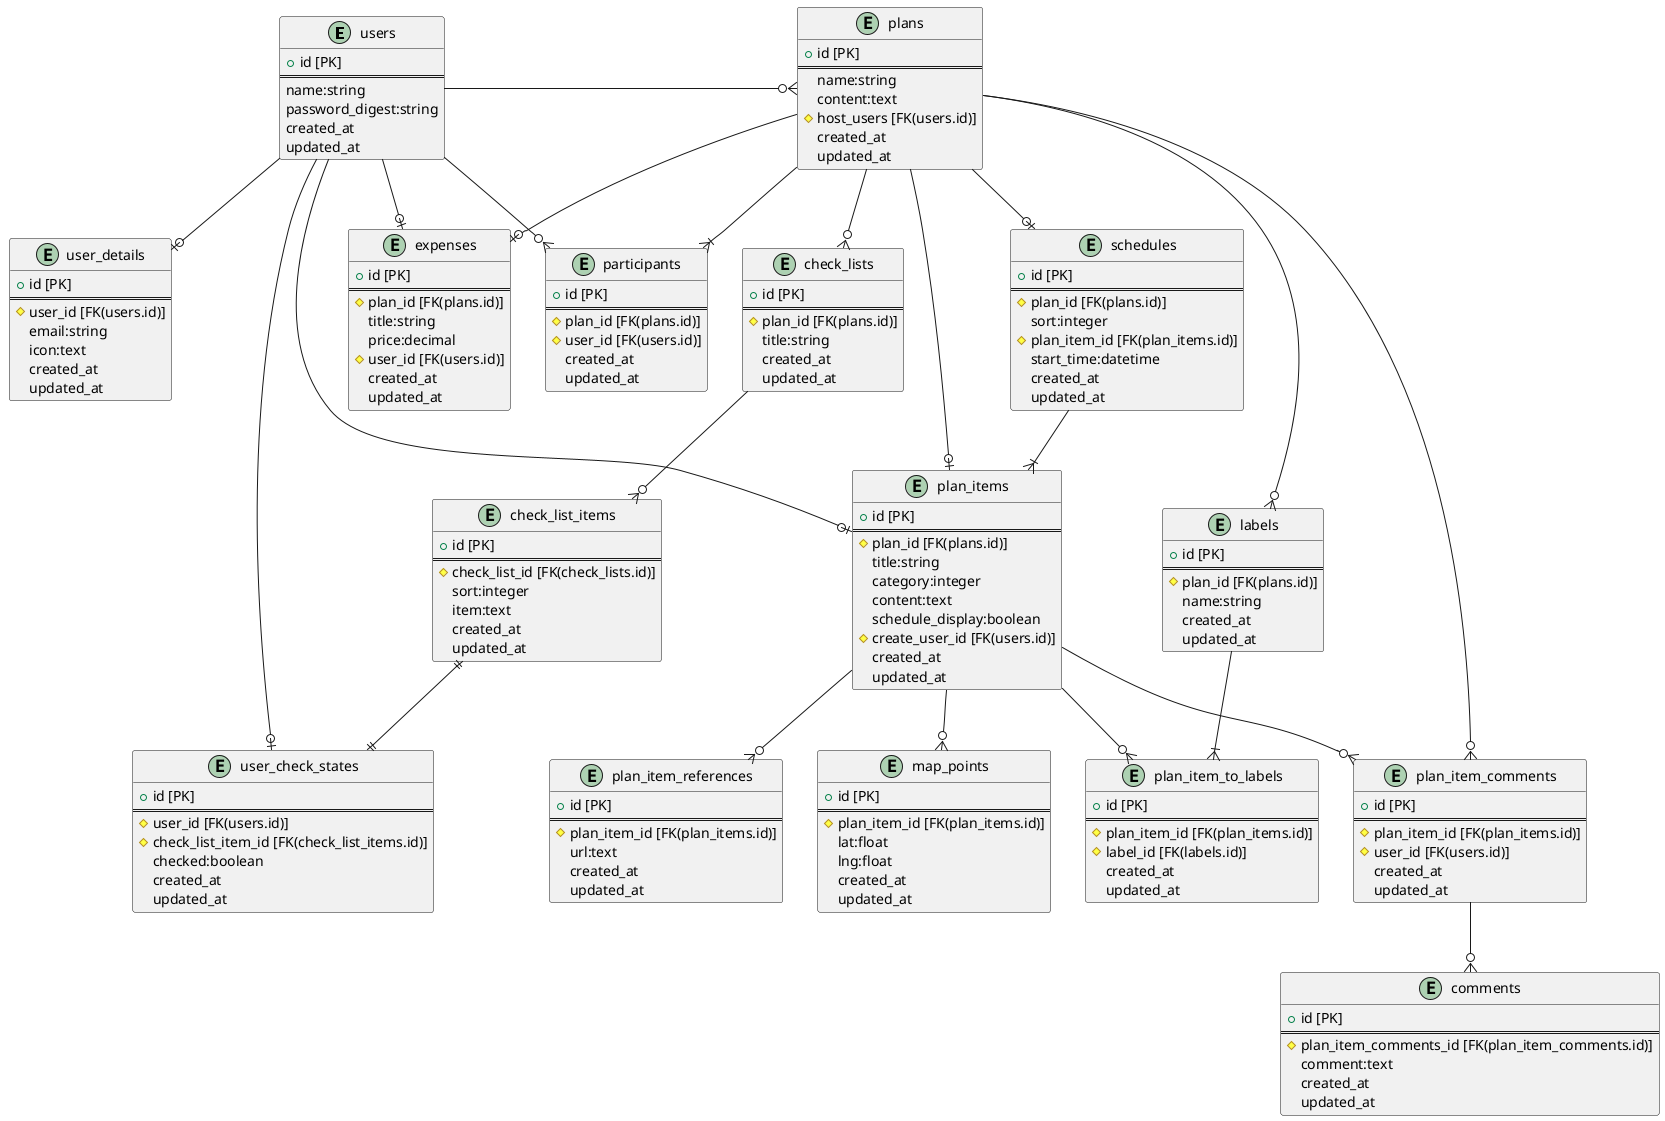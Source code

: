 @startuml EntityRelationship
entity "users" {
    + id [PK]
    ==
    name:string
    password_digest:string
    created_at
    updated_at
}

entity "user_details" {
    + id [PK]
    ==
    # user_id [FK(users.id)]
    email:string
    icon:text
    created_at
    updated_at
}

entity "participants" {
    + id [PK]
    ==
    # plan_id [FK(plans.id)]
    # user_id [FK(users.id)]
    created_at
    updated_at
}

entity "plans" {
    + id [PK]
    ==
    name:string
    content:text
    # host_users [FK(users.id)]
    created_at
    updated_at
}

entity "schedules" {
    + id [PK]
    ==
    # plan_id [FK(plans.id)]
    sort:integer
    # plan_item_id [FK(plan_items.id)]
    start_time:datetime
    created_at
    updated_at
}


entity "plan_items" {
    + id [PK]
    ==
    # plan_id [FK(plans.id)]
    title:string
    category:integer
    content:text
    schedule_display:boolean
    # create_user_id [FK(users.id)]
    created_at
    updated_at
}

entity "labels" {
    + id [PK]
    ==
    # plan_id [FK(plans.id)]
    name:string
    created_at
    updated_at
}

entity "plan_item_to_labels" {
    + id [PK]
    ==
    # plan_item_id [FK(plan_items.id)]
    # label_id [FK(labels.id)]
    created_at
    updated_at
}

entity "plan_item_references" {
    + id [PK]
    ==
    # plan_item_id [FK(plan_items.id)]
    url:text
    created_at
    updated_at
}

entity "map_points" {
    + id [PK]
    ==
    # plan_item_id [FK(plan_items.id)]
    lat:float
    lng:float
    created_at
    updated_at
}

entity "check_lists" {
    + id [PK]
    ==
    # plan_id [FK(plans.id)]
    title:string
    created_at
    updated_at
}

entity "check_list_items" {
    + id [PK] 
    ==
    # check_list_id [FK(check_lists.id)]
    sort:integer
    item:text
    created_at
    updated_at
}

entity "user_check_states" {
    + id [PK]
    ==
    # user_id [FK(users.id)]
    # check_list_item_id [FK(check_list_items.id)]
    checked:boolean
    created_at
    updated_at
}

entity "expenses" {
    + id [PK]
    ==
    # plan_id [FK(plans.id)]
    title:string
    price:decimal
    # user_id [FK(users.id)]
    created_at
    updated_at
}

entity "plan_item_comments" {
    + id [PK]
    ==
    # plan_item_id [FK(plan_items.id)]
    # user_id [FK(users.id)]
    created_at
    updated_at
}

entity "comments" {
    + id [PK]
    ==
    # plan_item_comments_id [FK(plan_item_comments.id)]
    comment:text
    created_at
    updated_at
}


users --o| user_details
users --right--o{ plans
users --o{ participants
users --o| user_check_states
users --o| plan_items
users --o| expenses
plans --o{ plan_item_comments
plans --o| schedules
plans --o| expenses
plans --o| plan_items
plans --o{ labels
plans --|{ participants
plans --o{ check_lists
schedules --|{ plan_items
check_lists --o{ check_list_items
check_list_items ||--|| user_check_states
plan_items --o{ plan_item_comments
plan_items --o{ plan_item_references
plan_items --o{ map_points
plan_items --o{ plan_item_to_labels
labels --|{ plan_item_to_labels
plan_item_comments --o{ comments

@enduml

